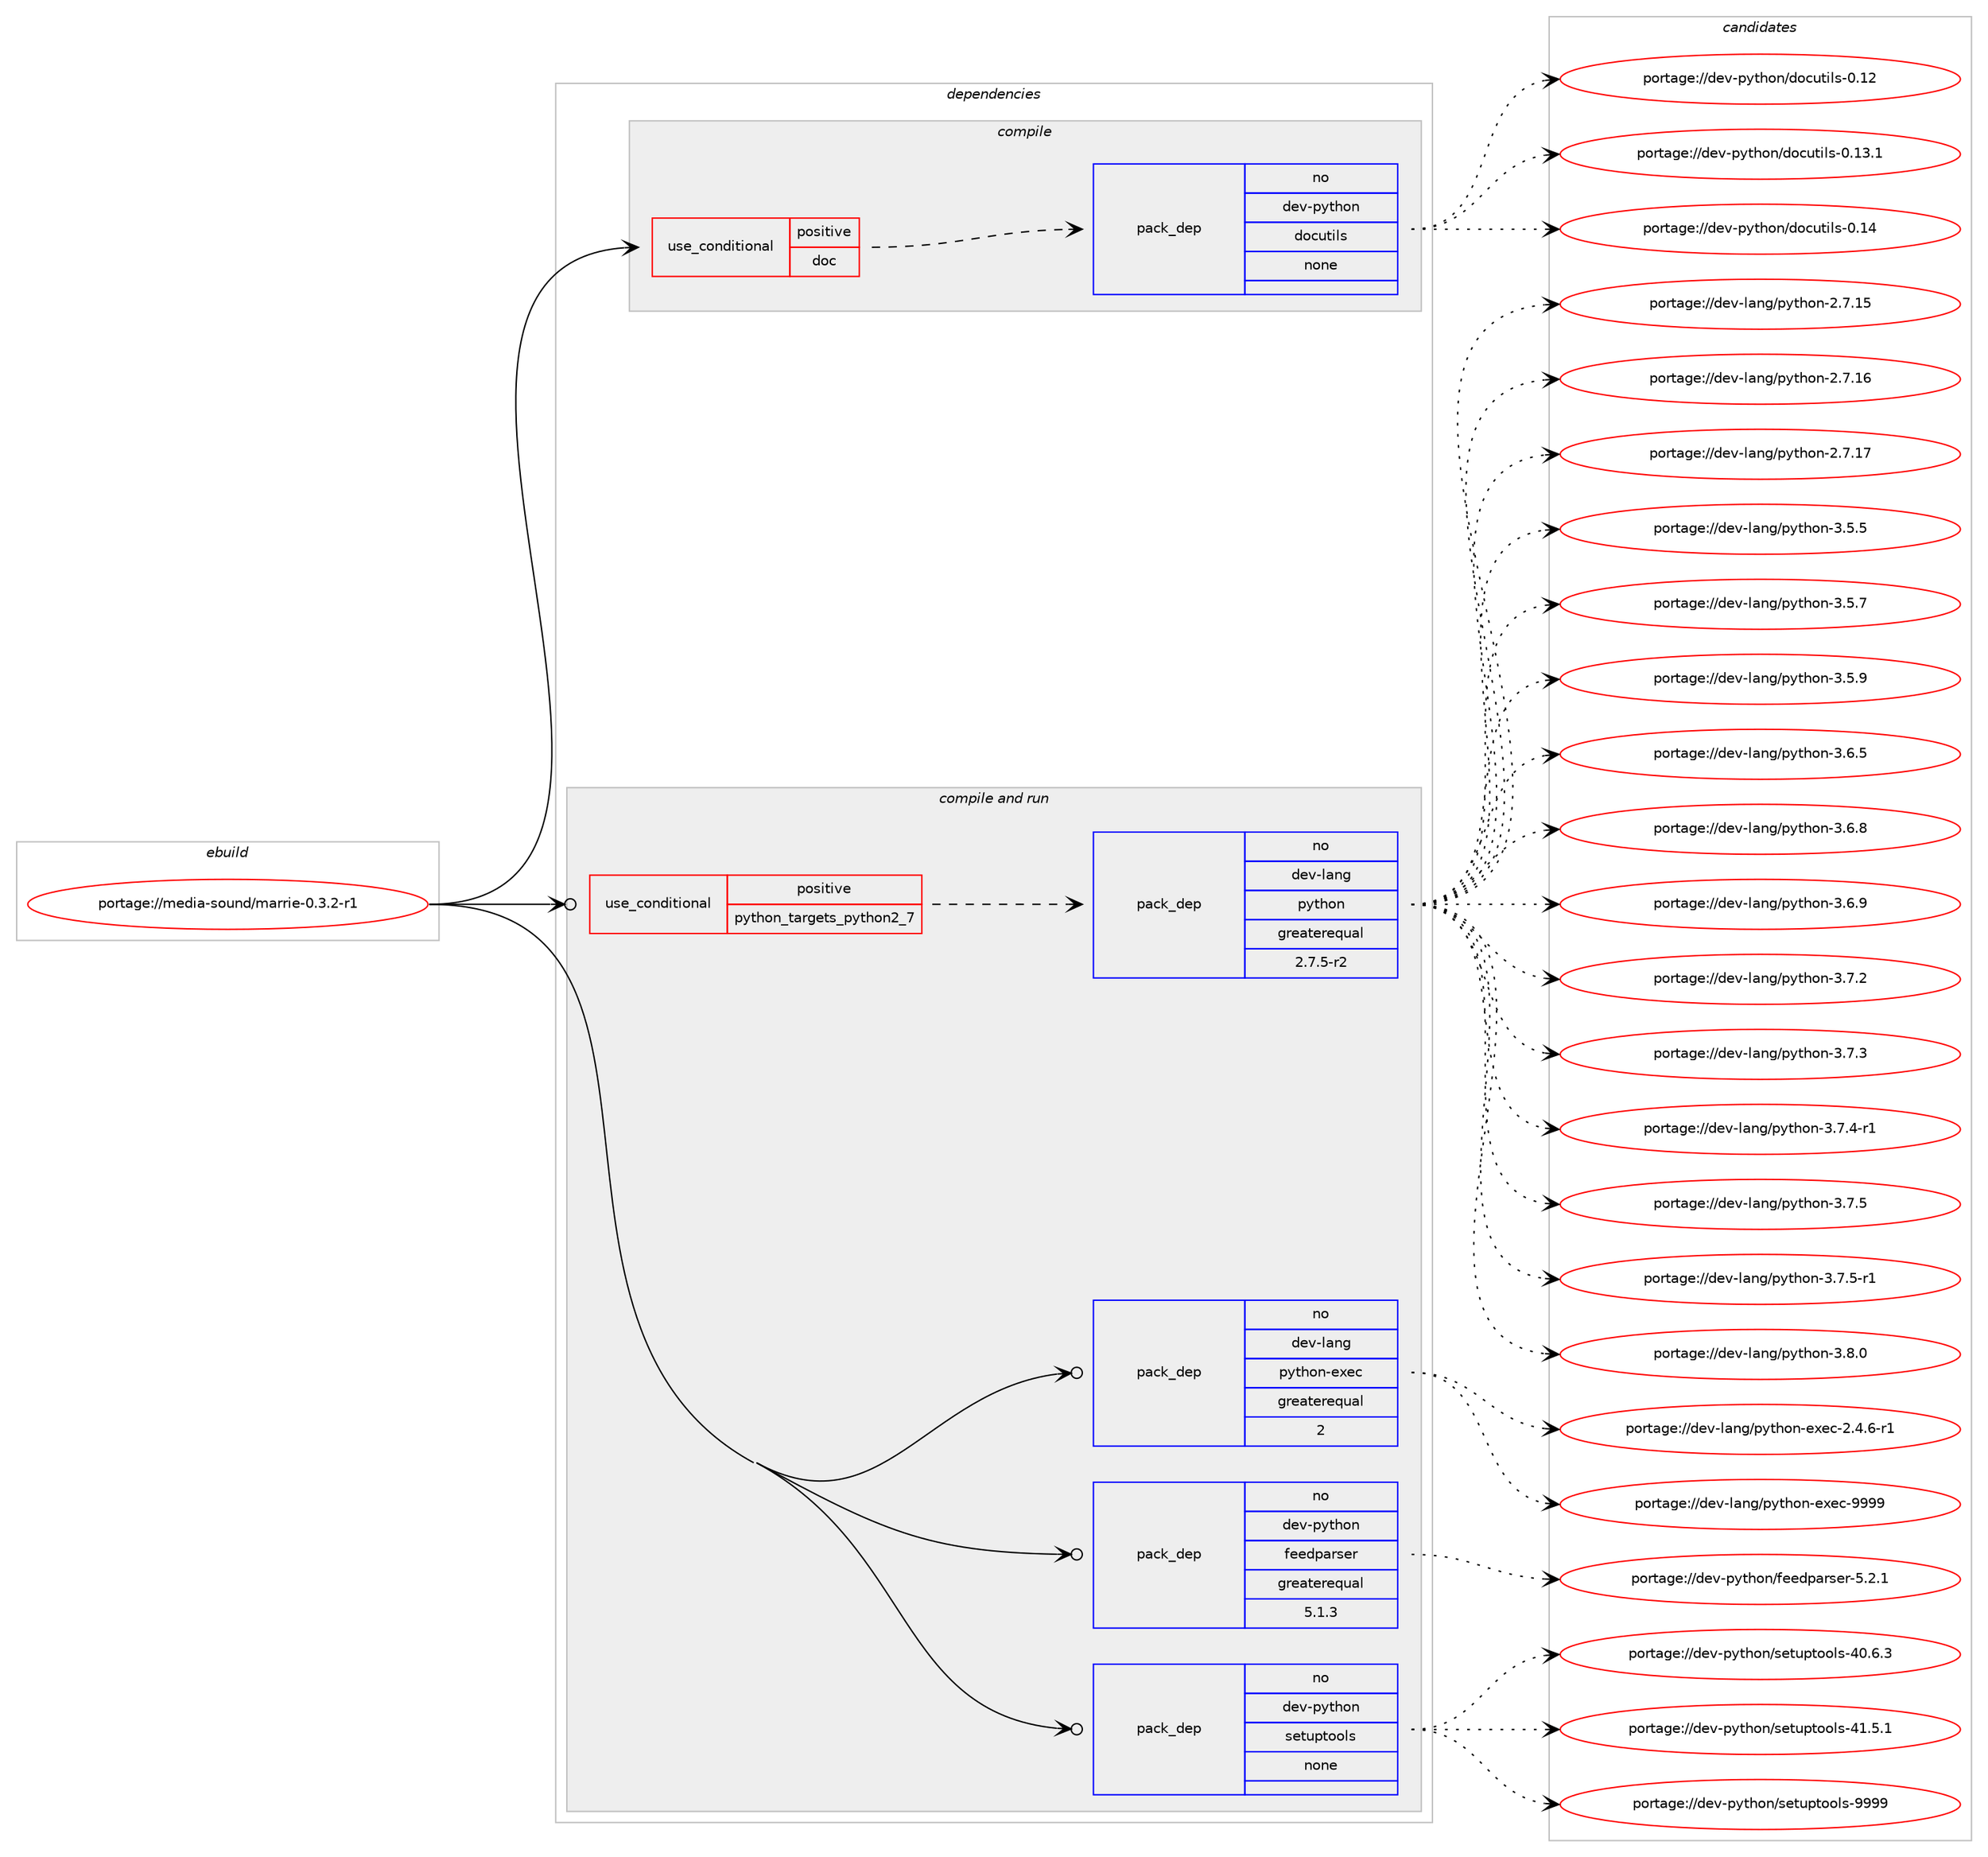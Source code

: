 digraph prolog {

# *************
# Graph options
# *************

newrank=true;
concentrate=true;
compound=true;
graph [rankdir=LR,fontname=Helvetica,fontsize=10,ranksep=1.5];#, ranksep=2.5, nodesep=0.2];
edge  [arrowhead=vee];
node  [fontname=Helvetica,fontsize=10];

# **********
# The ebuild
# **********

subgraph cluster_leftcol {
color=gray;
rank=same;
label=<<i>ebuild</i>>;
id [label="portage://media-sound/marrie-0.3.2-r1", color=red, width=4, href="../media-sound/marrie-0.3.2-r1.svg"];
}

# ****************
# The dependencies
# ****************

subgraph cluster_midcol {
color=gray;
label=<<i>dependencies</i>>;
subgraph cluster_compile {
fillcolor="#eeeeee";
style=filled;
label=<<i>compile</i>>;
subgraph cond82729 {
dependency333167 [label=<<TABLE BORDER="0" CELLBORDER="1" CELLSPACING="0" CELLPADDING="4"><TR><TD ROWSPAN="3" CELLPADDING="10">use_conditional</TD></TR><TR><TD>positive</TD></TR><TR><TD>doc</TD></TR></TABLE>>, shape=none, color=red];
subgraph pack244965 {
dependency333168 [label=<<TABLE BORDER="0" CELLBORDER="1" CELLSPACING="0" CELLPADDING="4" WIDTH="220"><TR><TD ROWSPAN="6" CELLPADDING="30">pack_dep</TD></TR><TR><TD WIDTH="110">no</TD></TR><TR><TD>dev-python</TD></TR><TR><TD>docutils</TD></TR><TR><TD>none</TD></TR><TR><TD></TD></TR></TABLE>>, shape=none, color=blue];
}
dependency333167:e -> dependency333168:w [weight=20,style="dashed",arrowhead="vee"];
}
id:e -> dependency333167:w [weight=20,style="solid",arrowhead="vee"];
}
subgraph cluster_compileandrun {
fillcolor="#eeeeee";
style=filled;
label=<<i>compile and run</i>>;
subgraph cond82730 {
dependency333169 [label=<<TABLE BORDER="0" CELLBORDER="1" CELLSPACING="0" CELLPADDING="4"><TR><TD ROWSPAN="3" CELLPADDING="10">use_conditional</TD></TR><TR><TD>positive</TD></TR><TR><TD>python_targets_python2_7</TD></TR></TABLE>>, shape=none, color=red];
subgraph pack244966 {
dependency333170 [label=<<TABLE BORDER="0" CELLBORDER="1" CELLSPACING="0" CELLPADDING="4" WIDTH="220"><TR><TD ROWSPAN="6" CELLPADDING="30">pack_dep</TD></TR><TR><TD WIDTH="110">no</TD></TR><TR><TD>dev-lang</TD></TR><TR><TD>python</TD></TR><TR><TD>greaterequal</TD></TR><TR><TD>2.7.5-r2</TD></TR></TABLE>>, shape=none, color=blue];
}
dependency333169:e -> dependency333170:w [weight=20,style="dashed",arrowhead="vee"];
}
id:e -> dependency333169:w [weight=20,style="solid",arrowhead="odotvee"];
subgraph pack244967 {
dependency333171 [label=<<TABLE BORDER="0" CELLBORDER="1" CELLSPACING="0" CELLPADDING="4" WIDTH="220"><TR><TD ROWSPAN="6" CELLPADDING="30">pack_dep</TD></TR><TR><TD WIDTH="110">no</TD></TR><TR><TD>dev-lang</TD></TR><TR><TD>python-exec</TD></TR><TR><TD>greaterequal</TD></TR><TR><TD>2</TD></TR></TABLE>>, shape=none, color=blue];
}
id:e -> dependency333171:w [weight=20,style="solid",arrowhead="odotvee"];
subgraph pack244968 {
dependency333172 [label=<<TABLE BORDER="0" CELLBORDER="1" CELLSPACING="0" CELLPADDING="4" WIDTH="220"><TR><TD ROWSPAN="6" CELLPADDING="30">pack_dep</TD></TR><TR><TD WIDTH="110">no</TD></TR><TR><TD>dev-python</TD></TR><TR><TD>feedparser</TD></TR><TR><TD>greaterequal</TD></TR><TR><TD>5.1.3</TD></TR></TABLE>>, shape=none, color=blue];
}
id:e -> dependency333172:w [weight=20,style="solid",arrowhead="odotvee"];
subgraph pack244969 {
dependency333173 [label=<<TABLE BORDER="0" CELLBORDER="1" CELLSPACING="0" CELLPADDING="4" WIDTH="220"><TR><TD ROWSPAN="6" CELLPADDING="30">pack_dep</TD></TR><TR><TD WIDTH="110">no</TD></TR><TR><TD>dev-python</TD></TR><TR><TD>setuptools</TD></TR><TR><TD>none</TD></TR><TR><TD></TD></TR></TABLE>>, shape=none, color=blue];
}
id:e -> dependency333173:w [weight=20,style="solid",arrowhead="odotvee"];
}
subgraph cluster_run {
fillcolor="#eeeeee";
style=filled;
label=<<i>run</i>>;
}
}

# **************
# The candidates
# **************

subgraph cluster_choices {
rank=same;
color=gray;
label=<<i>candidates</i>>;

subgraph choice244965 {
color=black;
nodesep=1;
choiceportage1001011184511212111610411111047100111991171161051081154548464950 [label="portage://dev-python/docutils-0.12", color=red, width=4,href="../dev-python/docutils-0.12.svg"];
choiceportage10010111845112121116104111110471001119911711610510811545484649514649 [label="portage://dev-python/docutils-0.13.1", color=red, width=4,href="../dev-python/docutils-0.13.1.svg"];
choiceportage1001011184511212111610411111047100111991171161051081154548464952 [label="portage://dev-python/docutils-0.14", color=red, width=4,href="../dev-python/docutils-0.14.svg"];
dependency333168:e -> choiceportage1001011184511212111610411111047100111991171161051081154548464950:w [style=dotted,weight="100"];
dependency333168:e -> choiceportage10010111845112121116104111110471001119911711610510811545484649514649:w [style=dotted,weight="100"];
dependency333168:e -> choiceportage1001011184511212111610411111047100111991171161051081154548464952:w [style=dotted,weight="100"];
}
subgraph choice244966 {
color=black;
nodesep=1;
choiceportage10010111845108971101034711212111610411111045504655464953 [label="portage://dev-lang/python-2.7.15", color=red, width=4,href="../dev-lang/python-2.7.15.svg"];
choiceportage10010111845108971101034711212111610411111045504655464954 [label="portage://dev-lang/python-2.7.16", color=red, width=4,href="../dev-lang/python-2.7.16.svg"];
choiceportage10010111845108971101034711212111610411111045504655464955 [label="portage://dev-lang/python-2.7.17", color=red, width=4,href="../dev-lang/python-2.7.17.svg"];
choiceportage100101118451089711010347112121116104111110455146534653 [label="portage://dev-lang/python-3.5.5", color=red, width=4,href="../dev-lang/python-3.5.5.svg"];
choiceportage100101118451089711010347112121116104111110455146534655 [label="portage://dev-lang/python-3.5.7", color=red, width=4,href="../dev-lang/python-3.5.7.svg"];
choiceportage100101118451089711010347112121116104111110455146534657 [label="portage://dev-lang/python-3.5.9", color=red, width=4,href="../dev-lang/python-3.5.9.svg"];
choiceportage100101118451089711010347112121116104111110455146544653 [label="portage://dev-lang/python-3.6.5", color=red, width=4,href="../dev-lang/python-3.6.5.svg"];
choiceportage100101118451089711010347112121116104111110455146544656 [label="portage://dev-lang/python-3.6.8", color=red, width=4,href="../dev-lang/python-3.6.8.svg"];
choiceportage100101118451089711010347112121116104111110455146544657 [label="portage://dev-lang/python-3.6.9", color=red, width=4,href="../dev-lang/python-3.6.9.svg"];
choiceportage100101118451089711010347112121116104111110455146554650 [label="portage://dev-lang/python-3.7.2", color=red, width=4,href="../dev-lang/python-3.7.2.svg"];
choiceportage100101118451089711010347112121116104111110455146554651 [label="portage://dev-lang/python-3.7.3", color=red, width=4,href="../dev-lang/python-3.7.3.svg"];
choiceportage1001011184510897110103471121211161041111104551465546524511449 [label="portage://dev-lang/python-3.7.4-r1", color=red, width=4,href="../dev-lang/python-3.7.4-r1.svg"];
choiceportage100101118451089711010347112121116104111110455146554653 [label="portage://dev-lang/python-3.7.5", color=red, width=4,href="../dev-lang/python-3.7.5.svg"];
choiceportage1001011184510897110103471121211161041111104551465546534511449 [label="portage://dev-lang/python-3.7.5-r1", color=red, width=4,href="../dev-lang/python-3.7.5-r1.svg"];
choiceportage100101118451089711010347112121116104111110455146564648 [label="portage://dev-lang/python-3.8.0", color=red, width=4,href="../dev-lang/python-3.8.0.svg"];
dependency333170:e -> choiceportage10010111845108971101034711212111610411111045504655464953:w [style=dotted,weight="100"];
dependency333170:e -> choiceportage10010111845108971101034711212111610411111045504655464954:w [style=dotted,weight="100"];
dependency333170:e -> choiceportage10010111845108971101034711212111610411111045504655464955:w [style=dotted,weight="100"];
dependency333170:e -> choiceportage100101118451089711010347112121116104111110455146534653:w [style=dotted,weight="100"];
dependency333170:e -> choiceportage100101118451089711010347112121116104111110455146534655:w [style=dotted,weight="100"];
dependency333170:e -> choiceportage100101118451089711010347112121116104111110455146534657:w [style=dotted,weight="100"];
dependency333170:e -> choiceportage100101118451089711010347112121116104111110455146544653:w [style=dotted,weight="100"];
dependency333170:e -> choiceportage100101118451089711010347112121116104111110455146544656:w [style=dotted,weight="100"];
dependency333170:e -> choiceportage100101118451089711010347112121116104111110455146544657:w [style=dotted,weight="100"];
dependency333170:e -> choiceportage100101118451089711010347112121116104111110455146554650:w [style=dotted,weight="100"];
dependency333170:e -> choiceportage100101118451089711010347112121116104111110455146554651:w [style=dotted,weight="100"];
dependency333170:e -> choiceportage1001011184510897110103471121211161041111104551465546524511449:w [style=dotted,weight="100"];
dependency333170:e -> choiceportage100101118451089711010347112121116104111110455146554653:w [style=dotted,weight="100"];
dependency333170:e -> choiceportage1001011184510897110103471121211161041111104551465546534511449:w [style=dotted,weight="100"];
dependency333170:e -> choiceportage100101118451089711010347112121116104111110455146564648:w [style=dotted,weight="100"];
}
subgraph choice244967 {
color=black;
nodesep=1;
choiceportage10010111845108971101034711212111610411111045101120101994550465246544511449 [label="portage://dev-lang/python-exec-2.4.6-r1", color=red, width=4,href="../dev-lang/python-exec-2.4.6-r1.svg"];
choiceportage10010111845108971101034711212111610411111045101120101994557575757 [label="portage://dev-lang/python-exec-9999", color=red, width=4,href="../dev-lang/python-exec-9999.svg"];
dependency333171:e -> choiceportage10010111845108971101034711212111610411111045101120101994550465246544511449:w [style=dotted,weight="100"];
dependency333171:e -> choiceportage10010111845108971101034711212111610411111045101120101994557575757:w [style=dotted,weight="100"];
}
subgraph choice244968 {
color=black;
nodesep=1;
choiceportage100101118451121211161041111104710210110110011297114115101114455346504649 [label="portage://dev-python/feedparser-5.2.1", color=red, width=4,href="../dev-python/feedparser-5.2.1.svg"];
dependency333172:e -> choiceportage100101118451121211161041111104710210110110011297114115101114455346504649:w [style=dotted,weight="100"];
}
subgraph choice244969 {
color=black;
nodesep=1;
choiceportage100101118451121211161041111104711510111611711211611111110811545524846544651 [label="portage://dev-python/setuptools-40.6.3", color=red, width=4,href="../dev-python/setuptools-40.6.3.svg"];
choiceportage100101118451121211161041111104711510111611711211611111110811545524946534649 [label="portage://dev-python/setuptools-41.5.1", color=red, width=4,href="../dev-python/setuptools-41.5.1.svg"];
choiceportage10010111845112121116104111110471151011161171121161111111081154557575757 [label="portage://dev-python/setuptools-9999", color=red, width=4,href="../dev-python/setuptools-9999.svg"];
dependency333173:e -> choiceportage100101118451121211161041111104711510111611711211611111110811545524846544651:w [style=dotted,weight="100"];
dependency333173:e -> choiceportage100101118451121211161041111104711510111611711211611111110811545524946534649:w [style=dotted,weight="100"];
dependency333173:e -> choiceportage10010111845112121116104111110471151011161171121161111111081154557575757:w [style=dotted,weight="100"];
}
}

}
